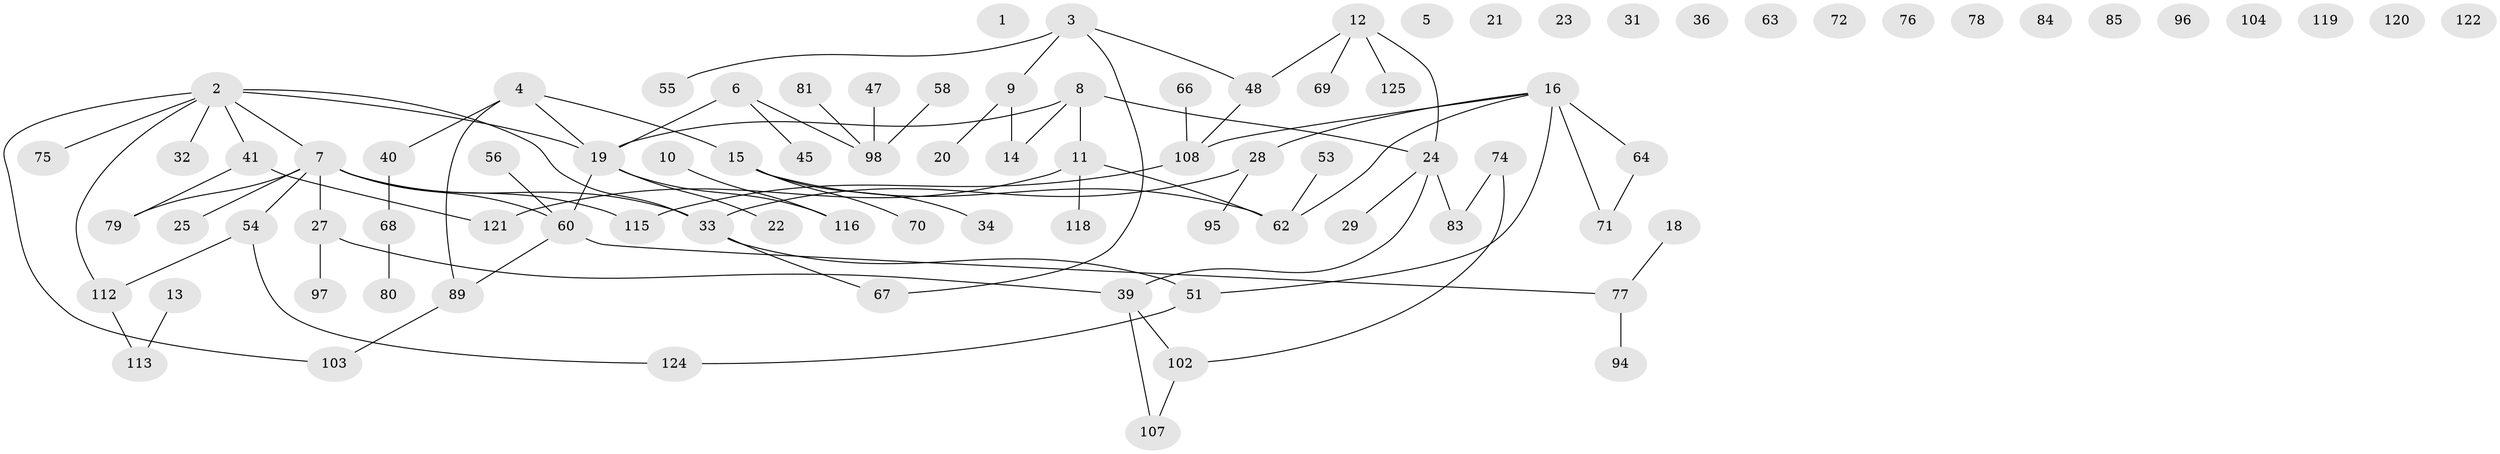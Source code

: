 // original degree distribution, {0: 0.11811023622047244, 2: 0.25196850393700787, 1: 0.28346456692913385, 3: 0.18110236220472442, 4: 0.10236220472440945, 5: 0.047244094488188976, 7: 0.007874015748031496, 6: 0.007874015748031496}
// Generated by graph-tools (version 1.1) at 2025/16/03/04/25 18:16:27]
// undirected, 88 vertices, 89 edges
graph export_dot {
graph [start="1"]
  node [color=gray90,style=filled];
  1;
  2 [super="+52+106"];
  3 [super="+30+38"];
  4 [super="+42+91"];
  5 [super="+110"];
  6 [super="+17"];
  7 [super="+49+90+105"];
  8 [super="+92+100"];
  9 [super="+65"];
  10 [super="+101"];
  11 [super="+57"];
  12 [super="+35+59+99"];
  13;
  14 [super="+88"];
  15 [super="+114"];
  16 [super="+61+73+87"];
  18 [super="+126"];
  19 [super="+26+123"];
  20;
  21;
  22;
  23 [super="+93"];
  24 [super="+109+111"];
  25;
  27 [super="+37"];
  28 [super="+43+46"];
  29 [super="+44+127"];
  31;
  32;
  33 [super="+50+82"];
  34 [super="+117"];
  36;
  39 [super="+86"];
  40;
  41;
  45;
  47;
  48;
  51;
  53;
  54;
  55;
  56;
  58;
  60;
  62;
  63;
  64;
  66;
  67;
  68;
  69;
  70;
  71;
  72;
  74;
  75;
  76;
  77;
  78;
  79;
  80;
  81;
  83;
  84;
  85;
  89;
  94;
  95;
  96;
  97;
  98;
  102;
  103;
  104;
  107;
  108;
  112;
  113;
  115;
  116;
  118;
  119;
  120;
  121;
  122;
  124;
  125;
  2 -- 32;
  2 -- 41;
  2 -- 112;
  2 -- 103;
  2 -- 75;
  2 -- 7;
  2 -- 19;
  2 -- 33;
  3 -- 48;
  3 -- 55;
  3 -- 67;
  3 -- 9;
  4 -- 19;
  4 -- 40;
  4 -- 89;
  4 -- 15;
  6 -- 98;
  6 -- 45;
  6 -- 19;
  7 -- 25;
  7 -- 115;
  7 -- 27;
  7 -- 60;
  7 -- 79;
  7 -- 54;
  7 -- 33;
  8 -- 11;
  8 -- 14;
  8 -- 19 [weight=2];
  8 -- 24;
  9 -- 20;
  9 -- 14;
  10 -- 116;
  11 -- 62;
  11 -- 121;
  11 -- 118;
  12 -- 48;
  12 -- 69;
  12 -- 125;
  12 -- 24;
  13 -- 113;
  15 -- 70;
  15 -- 34;
  15 -- 62;
  16 -- 64 [weight=2];
  16 -- 108;
  16 -- 51;
  16 -- 71;
  16 -- 28;
  16 -- 62;
  18 -- 77;
  19 -- 60;
  19 -- 22;
  19 -- 116;
  24 -- 83;
  24 -- 39;
  24 -- 29;
  27 -- 97;
  27 -- 39;
  28 -- 95;
  28 -- 33;
  33 -- 51;
  33 -- 67;
  39 -- 107;
  39 -- 102;
  40 -- 68;
  41 -- 79;
  41 -- 121;
  47 -- 98;
  48 -- 108;
  51 -- 124;
  53 -- 62;
  54 -- 112;
  54 -- 124;
  56 -- 60;
  58 -- 98;
  60 -- 77;
  60 -- 89;
  64 -- 71;
  66 -- 108;
  68 -- 80;
  74 -- 83;
  74 -- 102;
  77 -- 94;
  81 -- 98;
  89 -- 103;
  102 -- 107;
  108 -- 115;
  112 -- 113;
}
